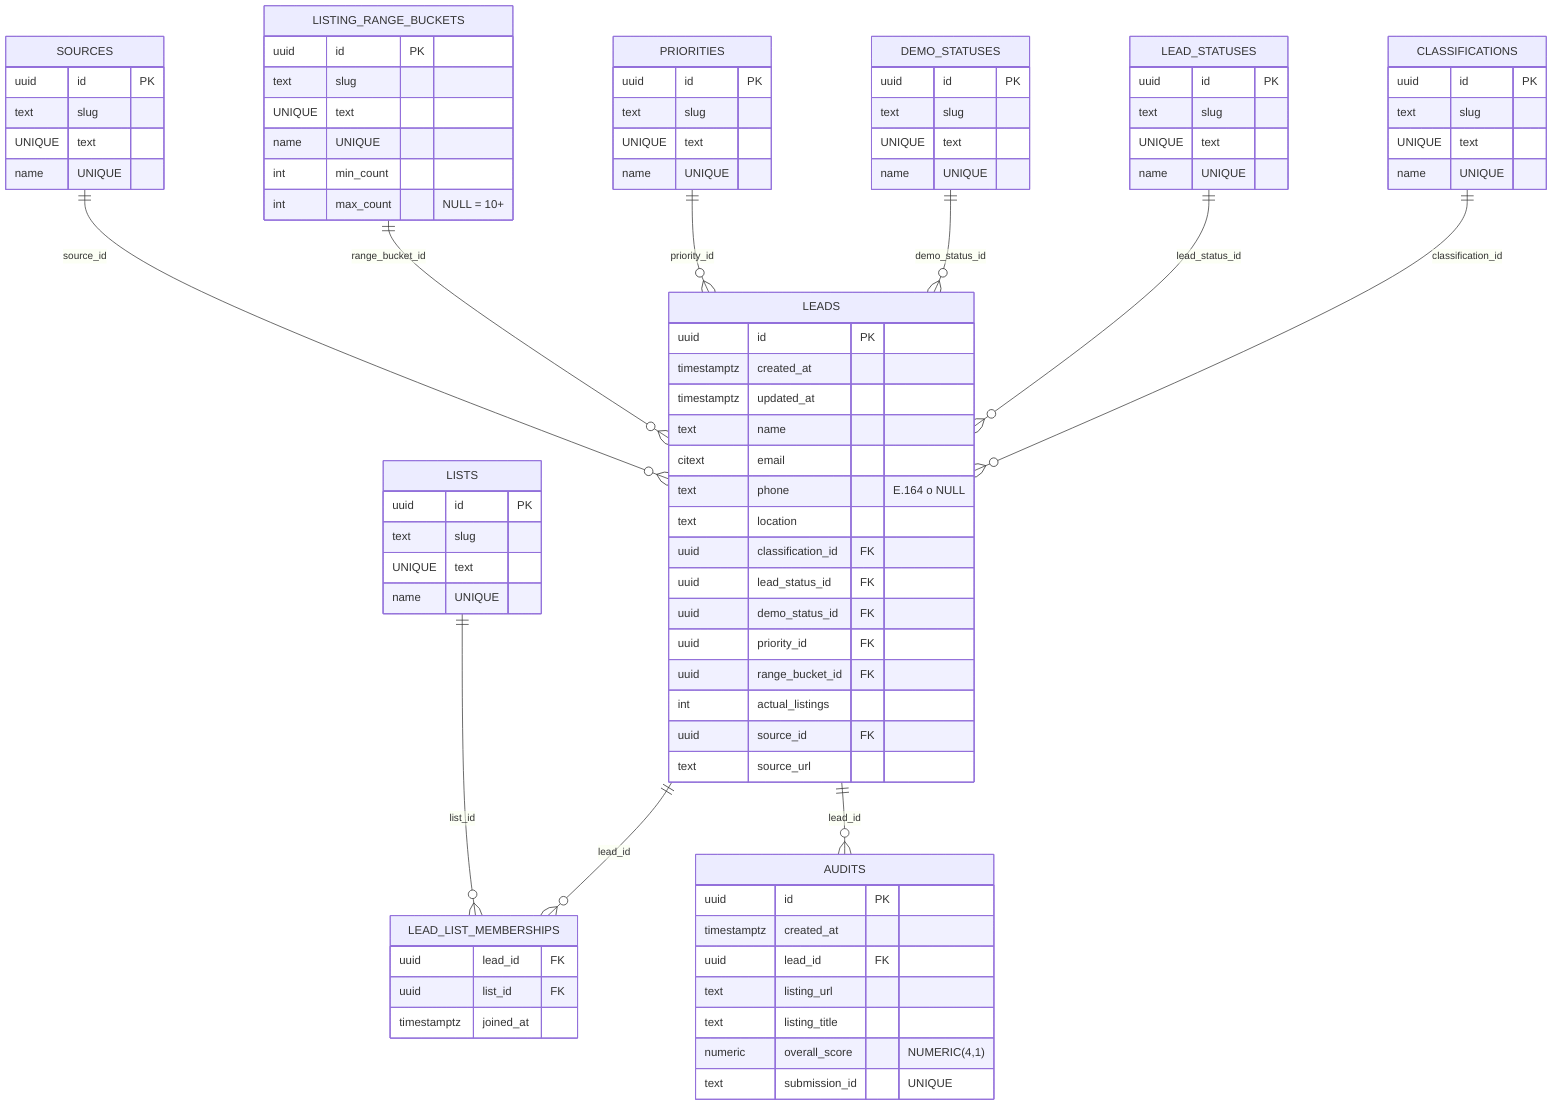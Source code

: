 erDiagram
  CLASSIFICATIONS ||--o{ LEADS : "classification_id"
  LEAD_STATUSES   ||--o{ LEADS : "lead_status_id"
  DEMO_STATUSES   ||--o{ LEADS : "demo_status_id"
  PRIORITIES      ||--o{ LEADS : "priority_id"
  LISTING_RANGE_BUCKETS ||--o{ LEADS : "range_bucket_id"
  SOURCES         ||--o{ LEADS : "source_id"

  LEADS           ||--o{ LEAD_LIST_MEMBERSHIPS : "lead_id"
  LISTS           ||--o{ LEAD_LIST_MEMBERSHIPS : "list_id"

  LEADS           ||--o{ AUDITS : "lead_id"

  CLASSIFICATIONS {
    uuid id PK
    text slug UNIQUE
    text name UNIQUE
  }

  LEAD_STATUSES {
    uuid id PK
    text slug UNIQUE
    text name UNIQUE
  }

  DEMO_STATUSES {
    uuid id PK
    text slug UNIQUE
    text name UNIQUE
  }

  PRIORITIES {
    uuid id PK
    text slug UNIQUE
    text name UNIQUE
  }

  SOURCES {
    uuid id PK
    text slug UNIQUE
    text name UNIQUE
  }

  LISTS {
    uuid id PK
    text slug UNIQUE
    text name UNIQUE
  }

  LISTING_RANGE_BUCKETS {
    uuid id PK
    text slug UNIQUE
    text name UNIQUE
    int  min_count
    int  max_count  "NULL = 10+"
  }

  LEADS {
    uuid        id PK
    timestamptz created_at
    timestamptz updated_at
    text        name
    citext      email
    text        phone        "E.164 o NULL"
    text        location
    uuid        classification_id FK
    uuid        lead_status_id FK
    uuid        demo_status_id FK
    uuid        priority_id FK
    uuid        range_bucket_id FK
    int         actual_listings
    uuid        source_id FK
    text        source_url
  }

  LEAD_LIST_MEMBERSHIPS {
    uuid        lead_id FK
    uuid        list_id FK
    timestamptz joined_at
  }

  AUDITS {
    uuid        id PK
    timestamptz created_at
    uuid        lead_id FK
    text        listing_url
    text        listing_title
    numeric     overall_score  "NUMERIC(4,1)"
    text        submission_id  "UNIQUE"
  }